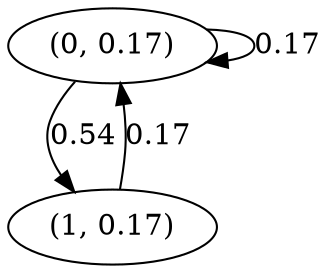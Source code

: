 digraph {
    0 [ label = "(0, 0.17)" ]
    1 [ label = "(1, 0.17)" ]
    0 -> 0 [ label = "0.17" ]
    1 -> 0 [ label = "0.17" ]
    0 -> 1 [ label = "0.54" ]
}

